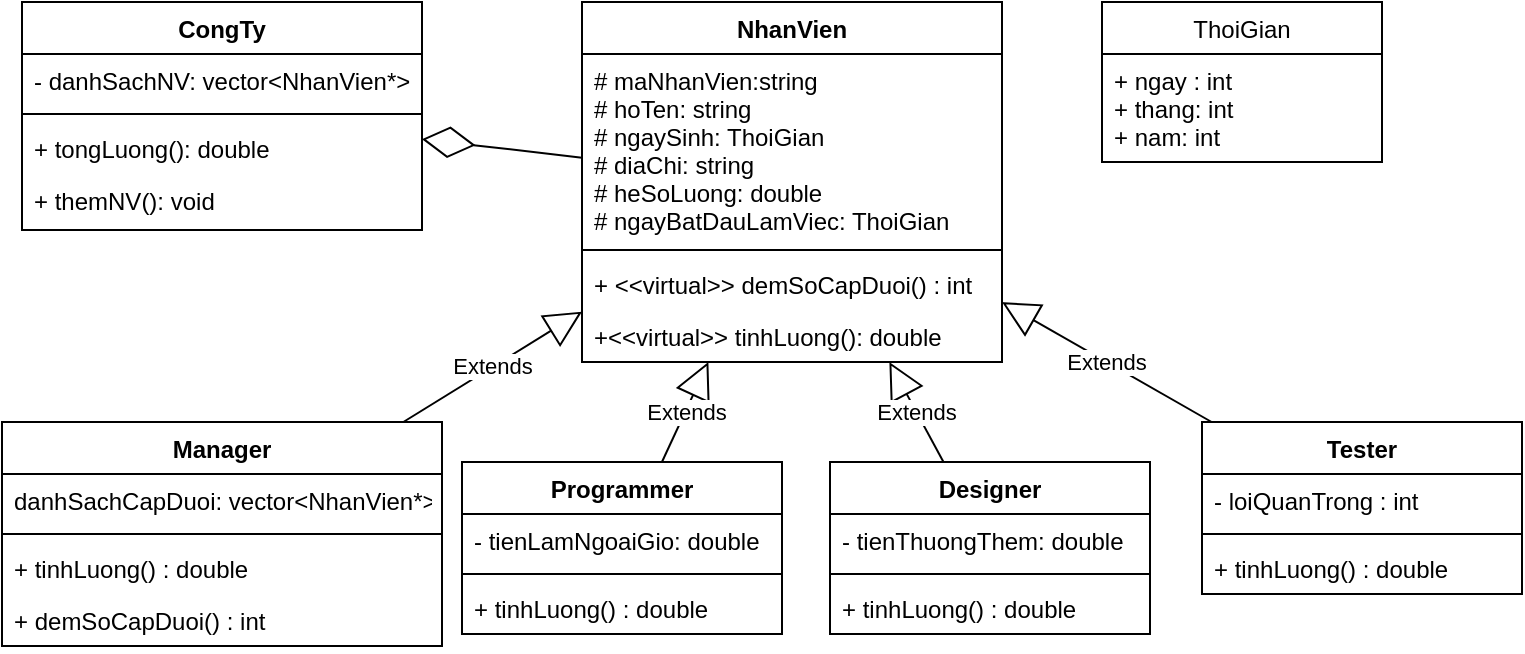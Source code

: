 <mxfile version="20.0.1" type="github">
  <diagram id="C5RBs43oDa-KdzZeNtuy" name="Page-1">
    <mxGraphModel dx="782" dy="475" grid="1" gridSize="10" guides="1" tooltips="1" connect="1" arrows="1" fold="1" page="1" pageScale="1" pageWidth="827" pageHeight="1169" math="0" shadow="0">
      <root>
        <mxCell id="WIyWlLk6GJQsqaUBKTNV-0" />
        <mxCell id="WIyWlLk6GJQsqaUBKTNV-1" parent="WIyWlLk6GJQsqaUBKTNV-0" />
        <mxCell id="hGplaLQh5du7-Lc9PAyL-0" value="NhanVien" style="swimlane;fontStyle=1;align=center;verticalAlign=top;childLayout=stackLayout;horizontal=1;startSize=26;horizontalStack=0;resizeParent=1;resizeParentMax=0;resizeLast=0;collapsible=1;marginBottom=0;" vertex="1" parent="WIyWlLk6GJQsqaUBKTNV-1">
          <mxGeometry x="290" y="50" width="210" height="180" as="geometry" />
        </mxCell>
        <mxCell id="hGplaLQh5du7-Lc9PAyL-1" value="# maNhanVien:string&#xa;# hoTen: string&#xa;# ngaySinh: ThoiGian&#xa;# diaChi: string&#xa;# heSoLuong: double&#xa;# ngayBatDauLamViec: ThoiGian" style="text;strokeColor=none;fillColor=none;align=left;verticalAlign=top;spacingLeft=4;spacingRight=4;overflow=hidden;rotatable=0;points=[[0,0.5],[1,0.5]];portConstraint=eastwest;" vertex="1" parent="hGplaLQh5du7-Lc9PAyL-0">
          <mxGeometry y="26" width="210" height="94" as="geometry" />
        </mxCell>
        <mxCell id="hGplaLQh5du7-Lc9PAyL-2" value="" style="line;strokeWidth=1;fillColor=none;align=left;verticalAlign=middle;spacingTop=-1;spacingLeft=3;spacingRight=3;rotatable=0;labelPosition=right;points=[];portConstraint=eastwest;" vertex="1" parent="hGplaLQh5du7-Lc9PAyL-0">
          <mxGeometry y="120" width="210" height="8" as="geometry" />
        </mxCell>
        <mxCell id="hGplaLQh5du7-Lc9PAyL-3" value="+ &lt;&lt;virtual&gt;&gt; demSoCapDuoi() : int " style="text;strokeColor=none;fillColor=none;align=left;verticalAlign=top;spacingLeft=4;spacingRight=4;overflow=hidden;rotatable=0;points=[[0,0.5],[1,0.5]];portConstraint=eastwest;" vertex="1" parent="hGplaLQh5du7-Lc9PAyL-0">
          <mxGeometry y="128" width="210" height="26" as="geometry" />
        </mxCell>
        <mxCell id="hGplaLQh5du7-Lc9PAyL-53" value="+&lt;&lt;virtual&gt;&gt; tinhLuong(): double" style="text;strokeColor=none;fillColor=none;align=left;verticalAlign=top;spacingLeft=4;spacingRight=4;overflow=hidden;rotatable=0;points=[[0,0.5],[1,0.5]];portConstraint=eastwest;" vertex="1" parent="hGplaLQh5du7-Lc9PAyL-0">
          <mxGeometry y="154" width="210" height="26" as="geometry" />
        </mxCell>
        <mxCell id="hGplaLQh5du7-Lc9PAyL-4" value="Manager" style="swimlane;fontStyle=1;align=center;verticalAlign=top;childLayout=stackLayout;horizontal=1;startSize=26;horizontalStack=0;resizeParent=1;resizeParentMax=0;resizeLast=0;collapsible=1;marginBottom=0;" vertex="1" parent="WIyWlLk6GJQsqaUBKTNV-1">
          <mxGeometry y="260" width="220" height="112" as="geometry" />
        </mxCell>
        <mxCell id="hGplaLQh5du7-Lc9PAyL-52" value="danhSachCapDuoi: vector&lt;NhanVien*&gt; " style="text;strokeColor=none;fillColor=none;align=left;verticalAlign=top;spacingLeft=4;spacingRight=4;overflow=hidden;rotatable=0;points=[[0,0.5],[1,0.5]];portConstraint=eastwest;" vertex="1" parent="hGplaLQh5du7-Lc9PAyL-4">
          <mxGeometry y="26" width="220" height="26" as="geometry" />
        </mxCell>
        <mxCell id="hGplaLQh5du7-Lc9PAyL-6" value="" style="line;strokeWidth=1;fillColor=none;align=left;verticalAlign=middle;spacingTop=-1;spacingLeft=3;spacingRight=3;rotatable=0;labelPosition=right;points=[];portConstraint=eastwest;" vertex="1" parent="hGplaLQh5du7-Lc9PAyL-4">
          <mxGeometry y="52" width="220" height="8" as="geometry" />
        </mxCell>
        <mxCell id="hGplaLQh5du7-Lc9PAyL-58" value="+ tinhLuong() : double" style="text;strokeColor=none;fillColor=none;align=left;verticalAlign=top;spacingLeft=4;spacingRight=4;overflow=hidden;rotatable=0;points=[[0,0.5],[1,0.5]];portConstraint=eastwest;" vertex="1" parent="hGplaLQh5du7-Lc9PAyL-4">
          <mxGeometry y="60" width="220" height="26" as="geometry" />
        </mxCell>
        <mxCell id="hGplaLQh5du7-Lc9PAyL-7" value="+ demSoCapDuoi() : int" style="text;strokeColor=none;fillColor=none;align=left;verticalAlign=top;spacingLeft=4;spacingRight=4;overflow=hidden;rotatable=0;points=[[0,0.5],[1,0.5]];portConstraint=eastwest;" vertex="1" parent="hGplaLQh5du7-Lc9PAyL-4">
          <mxGeometry y="86" width="220" height="26" as="geometry" />
        </mxCell>
        <mxCell id="hGplaLQh5du7-Lc9PAyL-8" value="Extends" style="endArrow=block;endSize=16;endFill=0;html=1;rounded=0;" edge="1" parent="WIyWlLk6GJQsqaUBKTNV-1" source="hGplaLQh5du7-Lc9PAyL-4" target="hGplaLQh5du7-Lc9PAyL-0">
          <mxGeometry width="160" relative="1" as="geometry">
            <mxPoint x="320" y="250" as="sourcePoint" />
            <mxPoint x="480" y="250" as="targetPoint" />
          </mxGeometry>
        </mxCell>
        <mxCell id="hGplaLQh5du7-Lc9PAyL-9" value="Programmer" style="swimlane;fontStyle=1;align=center;verticalAlign=top;childLayout=stackLayout;horizontal=1;startSize=26;horizontalStack=0;resizeParent=1;resizeParentMax=0;resizeLast=0;collapsible=1;marginBottom=0;" vertex="1" parent="WIyWlLk6GJQsqaUBKTNV-1">
          <mxGeometry x="230" y="280" width="160" height="86" as="geometry" />
        </mxCell>
        <mxCell id="hGplaLQh5du7-Lc9PAyL-49" value="- tienLamNgoaiGio: double" style="text;strokeColor=none;fillColor=none;align=left;verticalAlign=top;spacingLeft=4;spacingRight=4;overflow=hidden;rotatable=0;points=[[0,0.5],[1,0.5]];portConstraint=eastwest;" vertex="1" parent="hGplaLQh5du7-Lc9PAyL-9">
          <mxGeometry y="26" width="160" height="26" as="geometry" />
        </mxCell>
        <mxCell id="hGplaLQh5du7-Lc9PAyL-11" value="" style="line;strokeWidth=1;fillColor=none;align=left;verticalAlign=middle;spacingTop=-1;spacingLeft=3;spacingRight=3;rotatable=0;labelPosition=right;points=[];portConstraint=eastwest;" vertex="1" parent="hGplaLQh5du7-Lc9PAyL-9">
          <mxGeometry y="52" width="160" height="8" as="geometry" />
        </mxCell>
        <mxCell id="hGplaLQh5du7-Lc9PAyL-25" value="+ tinhLuong() : double" style="text;strokeColor=none;fillColor=none;align=left;verticalAlign=top;spacingLeft=4;spacingRight=4;overflow=hidden;rotatable=0;points=[[0,0.5],[1,0.5]];portConstraint=eastwest;" vertex="1" parent="hGplaLQh5du7-Lc9PAyL-9">
          <mxGeometry y="60" width="160" height="26" as="geometry" />
        </mxCell>
        <mxCell id="hGplaLQh5du7-Lc9PAyL-13" value="Designer" style="swimlane;fontStyle=1;align=center;verticalAlign=top;childLayout=stackLayout;horizontal=1;startSize=26;horizontalStack=0;resizeParent=1;resizeParentMax=0;resizeLast=0;collapsible=1;marginBottom=0;" vertex="1" parent="WIyWlLk6GJQsqaUBKTNV-1">
          <mxGeometry x="414" y="280" width="160" height="86" as="geometry" />
        </mxCell>
        <mxCell id="hGplaLQh5du7-Lc9PAyL-50" value="- tienThuongThem: double" style="text;strokeColor=none;fillColor=none;align=left;verticalAlign=top;spacingLeft=4;spacingRight=4;overflow=hidden;rotatable=0;points=[[0,0.5],[1,0.5]];portConstraint=eastwest;" vertex="1" parent="hGplaLQh5du7-Lc9PAyL-13">
          <mxGeometry y="26" width="160" height="26" as="geometry" />
        </mxCell>
        <mxCell id="hGplaLQh5du7-Lc9PAyL-15" value="" style="line;strokeWidth=1;fillColor=none;align=left;verticalAlign=middle;spacingTop=-1;spacingLeft=3;spacingRight=3;rotatable=0;labelPosition=right;points=[];portConstraint=eastwest;" vertex="1" parent="hGplaLQh5du7-Lc9PAyL-13">
          <mxGeometry y="52" width="160" height="8" as="geometry" />
        </mxCell>
        <mxCell id="hGplaLQh5du7-Lc9PAyL-26" value="+ tinhLuong() : double" style="text;strokeColor=none;fillColor=none;align=left;verticalAlign=top;spacingLeft=4;spacingRight=4;overflow=hidden;rotatable=0;points=[[0,0.5],[1,0.5]];portConstraint=eastwest;" vertex="1" parent="hGplaLQh5du7-Lc9PAyL-13">
          <mxGeometry y="60" width="160" height="26" as="geometry" />
        </mxCell>
        <mxCell id="hGplaLQh5du7-Lc9PAyL-17" value="Tester" style="swimlane;fontStyle=1;align=center;verticalAlign=top;childLayout=stackLayout;horizontal=1;startSize=26;horizontalStack=0;resizeParent=1;resizeParentMax=0;resizeLast=0;collapsible=1;marginBottom=0;" vertex="1" parent="WIyWlLk6GJQsqaUBKTNV-1">
          <mxGeometry x="600" y="260" width="160" height="86" as="geometry" />
        </mxCell>
        <mxCell id="hGplaLQh5du7-Lc9PAyL-51" value="- loiQuanTrong : int " style="text;strokeColor=none;fillColor=none;align=left;verticalAlign=top;spacingLeft=4;spacingRight=4;overflow=hidden;rotatable=0;points=[[0,0.5],[1,0.5]];portConstraint=eastwest;" vertex="1" parent="hGplaLQh5du7-Lc9PAyL-17">
          <mxGeometry y="26" width="160" height="26" as="geometry" />
        </mxCell>
        <mxCell id="hGplaLQh5du7-Lc9PAyL-19" value="" style="line;strokeWidth=1;fillColor=none;align=left;verticalAlign=middle;spacingTop=-1;spacingLeft=3;spacingRight=3;rotatable=0;labelPosition=right;points=[];portConstraint=eastwest;" vertex="1" parent="hGplaLQh5du7-Lc9PAyL-17">
          <mxGeometry y="52" width="160" height="8" as="geometry" />
        </mxCell>
        <mxCell id="hGplaLQh5du7-Lc9PAyL-27" value="+ tinhLuong() : double" style="text;strokeColor=none;fillColor=none;align=left;verticalAlign=top;spacingLeft=4;spacingRight=4;overflow=hidden;rotatable=0;points=[[0,0.5],[1,0.5]];portConstraint=eastwest;" vertex="1" parent="hGplaLQh5du7-Lc9PAyL-17">
          <mxGeometry y="60" width="160" height="26" as="geometry" />
        </mxCell>
        <mxCell id="hGplaLQh5du7-Lc9PAyL-22" value="Extends" style="endArrow=block;endSize=16;endFill=0;html=1;rounded=0;" edge="1" parent="WIyWlLk6GJQsqaUBKTNV-1" source="hGplaLQh5du7-Lc9PAyL-9" target="hGplaLQh5du7-Lc9PAyL-0">
          <mxGeometry width="160" relative="1" as="geometry">
            <mxPoint x="320" y="250" as="sourcePoint" />
            <mxPoint x="480" y="250" as="targetPoint" />
          </mxGeometry>
        </mxCell>
        <mxCell id="hGplaLQh5du7-Lc9PAyL-23" value="Extends" style="endArrow=block;endSize=16;endFill=0;html=1;rounded=0;" edge="1" parent="WIyWlLk6GJQsqaUBKTNV-1" source="hGplaLQh5du7-Lc9PAyL-13" target="hGplaLQh5du7-Lc9PAyL-0">
          <mxGeometry width="160" relative="1" as="geometry">
            <mxPoint x="320" y="250" as="sourcePoint" />
            <mxPoint x="480" y="250" as="targetPoint" />
          </mxGeometry>
        </mxCell>
        <mxCell id="hGplaLQh5du7-Lc9PAyL-24" value="Extends" style="endArrow=block;endSize=16;endFill=0;html=1;rounded=0;" edge="1" parent="WIyWlLk6GJQsqaUBKTNV-1" source="hGplaLQh5du7-Lc9PAyL-17" target="hGplaLQh5du7-Lc9PAyL-0">
          <mxGeometry width="160" relative="1" as="geometry">
            <mxPoint x="320" y="250" as="sourcePoint" />
            <mxPoint x="480" y="250" as="targetPoint" />
          </mxGeometry>
        </mxCell>
        <mxCell id="hGplaLQh5du7-Lc9PAyL-32" value="ThoiGian" style="swimlane;fontStyle=0;childLayout=stackLayout;horizontal=1;startSize=26;fillColor=none;horizontalStack=0;resizeParent=1;resizeParentMax=0;resizeLast=0;collapsible=1;marginBottom=0;" vertex="1" parent="WIyWlLk6GJQsqaUBKTNV-1">
          <mxGeometry x="550" y="50" width="140" height="80" as="geometry" />
        </mxCell>
        <mxCell id="hGplaLQh5du7-Lc9PAyL-33" value="+ ngay : int&#xa;+ thang: int&#xa;+ nam: int" style="text;strokeColor=none;fillColor=none;align=left;verticalAlign=top;spacingLeft=4;spacingRight=4;overflow=hidden;rotatable=0;points=[[0,0.5],[1,0.5]];portConstraint=eastwest;" vertex="1" parent="hGplaLQh5du7-Lc9PAyL-32">
          <mxGeometry y="26" width="140" height="54" as="geometry" />
        </mxCell>
        <mxCell id="hGplaLQh5du7-Lc9PAyL-40" value="CongTy" style="swimlane;fontStyle=1;align=center;verticalAlign=top;childLayout=stackLayout;horizontal=1;startSize=26;horizontalStack=0;resizeParent=1;resizeParentMax=0;resizeLast=0;collapsible=1;marginBottom=0;" vertex="1" parent="WIyWlLk6GJQsqaUBKTNV-1">
          <mxGeometry x="10" y="50" width="200" height="114" as="geometry" />
        </mxCell>
        <mxCell id="hGplaLQh5du7-Lc9PAyL-45" value="- danhSachNV: vector&lt;NhanVien*&gt;" style="text;strokeColor=none;fillColor=none;align=left;verticalAlign=top;spacingLeft=4;spacingRight=4;overflow=hidden;rotatable=0;points=[[0,0.5],[1,0.5]];portConstraint=eastwest;" vertex="1" parent="hGplaLQh5du7-Lc9PAyL-40">
          <mxGeometry y="26" width="200" height="26" as="geometry" />
        </mxCell>
        <mxCell id="hGplaLQh5du7-Lc9PAyL-42" value="" style="line;strokeWidth=1;fillColor=none;align=left;verticalAlign=middle;spacingTop=-1;spacingLeft=3;spacingRight=3;rotatable=0;labelPosition=right;points=[];portConstraint=eastwest;" vertex="1" parent="hGplaLQh5du7-Lc9PAyL-40">
          <mxGeometry y="52" width="200" height="8" as="geometry" />
        </mxCell>
        <mxCell id="hGplaLQh5du7-Lc9PAyL-43" value="+ tongLuong(): double" style="text;strokeColor=none;fillColor=none;align=left;verticalAlign=top;spacingLeft=4;spacingRight=4;overflow=hidden;rotatable=0;points=[[0,0.5],[1,0.5]];portConstraint=eastwest;" vertex="1" parent="hGplaLQh5du7-Lc9PAyL-40">
          <mxGeometry y="60" width="200" height="26" as="geometry" />
        </mxCell>
        <mxCell id="hGplaLQh5du7-Lc9PAyL-44" value="+ themNV(): void" style="text;strokeColor=none;fillColor=none;align=left;verticalAlign=top;spacingLeft=4;spacingRight=4;overflow=hidden;rotatable=0;points=[[0,0.5],[1,0.5]];portConstraint=eastwest;" vertex="1" parent="hGplaLQh5du7-Lc9PAyL-40">
          <mxGeometry y="86" width="200" height="28" as="geometry" />
        </mxCell>
        <mxCell id="hGplaLQh5du7-Lc9PAyL-47" value="" style="endArrow=diamondThin;endFill=0;endSize=24;html=1;rounded=0;" edge="1" parent="WIyWlLk6GJQsqaUBKTNV-1" source="hGplaLQh5du7-Lc9PAyL-0" target="hGplaLQh5du7-Lc9PAyL-40">
          <mxGeometry width="160" relative="1" as="geometry">
            <mxPoint x="320" y="250" as="sourcePoint" />
            <mxPoint x="480" y="250" as="targetPoint" />
          </mxGeometry>
        </mxCell>
      </root>
    </mxGraphModel>
  </diagram>
</mxfile>
